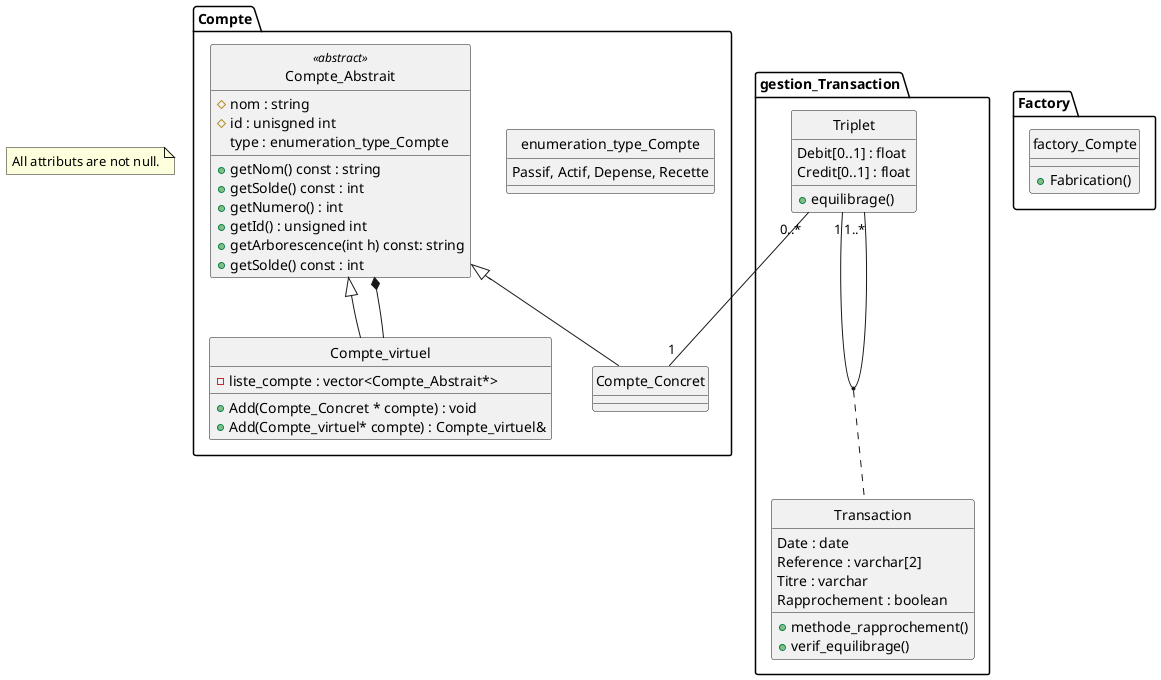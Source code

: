 @startuml
hide circle
skinparam linetype polyline

note as N1
    All attributs are not null.
end note

package Compte{

    class enumeration_type_Compte{
      Passif, Actif, Depense, Recette
    }

    class Compte_Abstrait <<abstract>>{
      # nom : string
      # id : unisgned int
      type : enumeration_type_Compte
      +getNom() const : string
      +getSolde() const : int
      +getNumero() : int
      +getId() : unsigned int
      + getArborescence(int h) const: string
      + getSolde() const : int

    }

    class Compte_Concret{

    }

    class Compte_virtuel{
      - liste_compte : vector<Compte_Abstrait*>
      + Add(Compte_Concret * compte) : void
      + Add(Compte_virtuel* compte) : Compte_virtuel&
    }


    Compte_Abstrait <|-- Compte_Concret
    Compte_Abstrait <|-- Compte_virtuel

    Compte_Abstrait *-- Compte_virtuel

}

package gestion_Transaction{

  class Triplet{
    Debit[0..1] : float
    Credit[0..1] : float
    +equilibrage()
  }

  class Transaction{
    Date : date
    Reference : varchar[2]
    Titre : varchar
    Rapprochement : boolean
    +methode_rapprochement()
    +verif_equilibrage()
  }

  Triplet "1" -- "1..*" Triplet
  (Triplet, Triplet) . Transaction
}
Triplet "0..*" -- "1" Compte_Concret

package Factory{
  class factory_Compte{
    + Fabrication()
  }
}

@enduml
